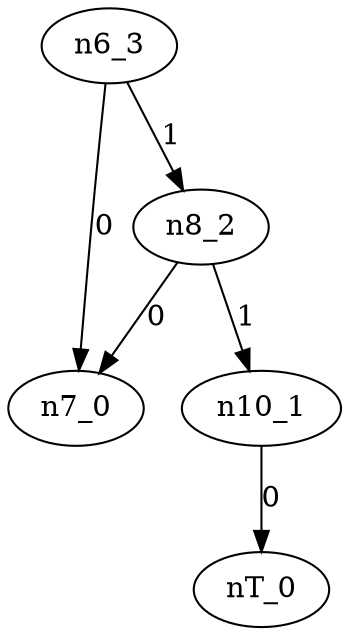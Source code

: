 digraph G{
n6_3 -> n7_0 [label = 0 ]
n6_3 -> n8_2 [label = 1 ]
n8_2 -> n7_0 [label = 0 ]
n8_2 -> n10_1 [label = 1 ]
n10_1 -> nT_0 [label = 0 ]
}
